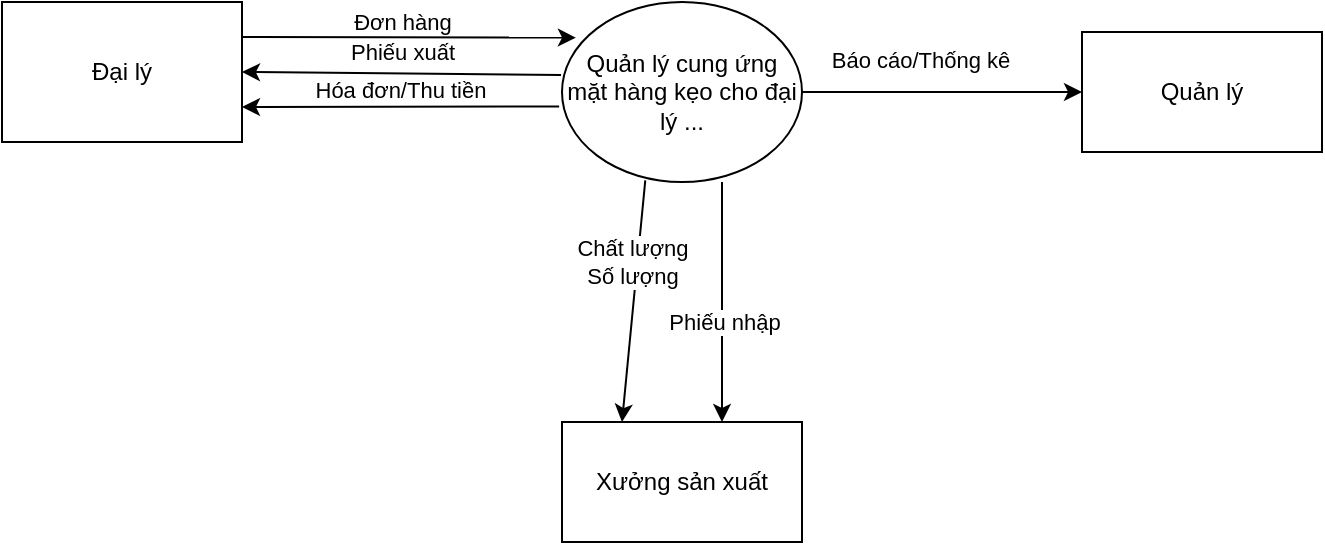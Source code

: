 <mxfile version="22.0.1" type="github">
  <diagram name="Page-1" id="QpkYqCfQvy7W9XSa80YT">
    <mxGraphModel dx="1035" dy="485" grid="1" gridSize="10" guides="1" tooltips="1" connect="1" arrows="1" fold="1" page="1" pageScale="1" pageWidth="850" pageHeight="1100" math="0" shadow="0">
      <root>
        <mxCell id="0" />
        <mxCell id="1" parent="0" />
        <mxCell id="GX1pWTgREPObPJ4Cj5U--50" value="Đại lý" style="rounded=0;whiteSpace=wrap;html=1;" vertex="1" parent="1">
          <mxGeometry x="110" y="130" width="120" height="70" as="geometry" />
        </mxCell>
        <mxCell id="GX1pWTgREPObPJ4Cj5U--51" value="Quản lý cung ứng mặt hàng kẹo cho đại lý ..." style="ellipse;whiteSpace=wrap;html=1;" vertex="1" parent="1">
          <mxGeometry x="390" y="130" width="120" height="90" as="geometry" />
        </mxCell>
        <mxCell id="GX1pWTgREPObPJ4Cj5U--56" value="" style="endArrow=classic;html=1;rounded=0;entryX=1;entryY=0.5;entryDx=0;entryDy=0;exitX=-0.004;exitY=0.406;exitDx=0;exitDy=0;exitPerimeter=0;" edge="1" parent="1" source="GX1pWTgREPObPJ4Cj5U--51" target="GX1pWTgREPObPJ4Cj5U--50">
          <mxGeometry width="50" height="50" relative="1" as="geometry">
            <mxPoint x="250" y="260" as="sourcePoint" />
            <mxPoint x="270" y="180" as="targetPoint" />
          </mxGeometry>
        </mxCell>
        <mxCell id="GX1pWTgREPObPJ4Cj5U--57" value="Phiếu xuất" style="edgeLabel;html=1;align=center;verticalAlign=middle;resizable=0;points=[];" vertex="1" connectable="0" parent="GX1pWTgREPObPJ4Cj5U--56">
          <mxGeometry x="0.205" y="-1" relative="1" as="geometry">
            <mxPoint x="16" y="-10" as="offset" />
          </mxGeometry>
        </mxCell>
        <mxCell id="GX1pWTgREPObPJ4Cj5U--58" value="" style="endArrow=classic;html=1;rounded=0;exitX=-0.012;exitY=0.58;exitDx=0;exitDy=0;exitPerimeter=0;entryX=1;entryY=0.75;entryDx=0;entryDy=0;" edge="1" parent="1" source="GX1pWTgREPObPJ4Cj5U--51" target="GX1pWTgREPObPJ4Cj5U--50">
          <mxGeometry width="50" height="50" relative="1" as="geometry">
            <mxPoint x="250" y="300" as="sourcePoint" />
            <mxPoint x="230" y="176" as="targetPoint" />
          </mxGeometry>
        </mxCell>
        <mxCell id="GX1pWTgREPObPJ4Cj5U--60" value="Hóa đơn/Thu tiền" style="edgeLabel;html=1;align=center;verticalAlign=middle;resizable=0;points=[];" vertex="1" connectable="0" parent="GX1pWTgREPObPJ4Cj5U--58">
          <mxGeometry x="0.202" y="-3" relative="1" as="geometry">
            <mxPoint x="16" y="-6" as="offset" />
          </mxGeometry>
        </mxCell>
        <mxCell id="GX1pWTgREPObPJ4Cj5U--64" value="Quản lý" style="rounded=0;whiteSpace=wrap;html=1;" vertex="1" parent="1">
          <mxGeometry x="650" y="145" width="120" height="60" as="geometry" />
        </mxCell>
        <mxCell id="GX1pWTgREPObPJ4Cj5U--65" value="" style="endArrow=classic;html=1;rounded=0;exitX=1;exitY=0.5;exitDx=0;exitDy=0;entryX=0;entryY=0.5;entryDx=0;entryDy=0;" edge="1" parent="1" source="GX1pWTgREPObPJ4Cj5U--51" target="GX1pWTgREPObPJ4Cj5U--64">
          <mxGeometry width="50" height="50" relative="1" as="geometry">
            <mxPoint x="560" y="210" as="sourcePoint" />
            <mxPoint x="610" y="160" as="targetPoint" />
          </mxGeometry>
        </mxCell>
        <mxCell id="GX1pWTgREPObPJ4Cj5U--66" value="Báo cáo/Thống kê" style="edgeLabel;html=1;align=center;verticalAlign=middle;resizable=0;points=[];" vertex="1" connectable="0" parent="GX1pWTgREPObPJ4Cj5U--65">
          <mxGeometry x="-0.342" y="5" relative="1" as="geometry">
            <mxPoint x="13" y="-11" as="offset" />
          </mxGeometry>
        </mxCell>
        <mxCell id="GX1pWTgREPObPJ4Cj5U--68" value="" style="endArrow=classic;html=1;rounded=0;exitX=1;exitY=0.25;exitDx=0;exitDy=0;entryX=0.058;entryY=0.198;entryDx=0;entryDy=0;entryPerimeter=0;" edge="1" parent="1" source="GX1pWTgREPObPJ4Cj5U--50" target="GX1pWTgREPObPJ4Cj5U--51">
          <mxGeometry width="50" height="50" relative="1" as="geometry">
            <mxPoint x="310" y="130" as="sourcePoint" />
            <mxPoint x="360" y="80" as="targetPoint" />
          </mxGeometry>
        </mxCell>
        <mxCell id="GX1pWTgREPObPJ4Cj5U--69" value="Đơn hàng" style="edgeLabel;html=1;align=center;verticalAlign=middle;resizable=0;points=[];" vertex="1" connectable="0" parent="GX1pWTgREPObPJ4Cj5U--68">
          <mxGeometry x="-0.1" y="4" relative="1" as="geometry">
            <mxPoint x="5" y="-4" as="offset" />
          </mxGeometry>
        </mxCell>
        <mxCell id="GX1pWTgREPObPJ4Cj5U--70" value="Xưởng sản xuất" style="rounded=0;whiteSpace=wrap;html=1;" vertex="1" parent="1">
          <mxGeometry x="390" y="340" width="120" height="60" as="geometry" />
        </mxCell>
        <mxCell id="GX1pWTgREPObPJ4Cj5U--71" value="" style="endArrow=classic;html=1;rounded=0;entryX=0.5;entryY=0;entryDx=0;entryDy=0;" edge="1" parent="1">
          <mxGeometry width="50" height="50" relative="1" as="geometry">
            <mxPoint x="470" y="220" as="sourcePoint" />
            <mxPoint x="470" y="340" as="targetPoint" />
          </mxGeometry>
        </mxCell>
        <mxCell id="GX1pWTgREPObPJ4Cj5U--72" value="Phiếu nhập" style="edgeLabel;html=1;align=center;verticalAlign=middle;resizable=0;points=[];" vertex="1" connectable="0" parent="GX1pWTgREPObPJ4Cj5U--71">
          <mxGeometry x="-0.058" y="1" relative="1" as="geometry">
            <mxPoint y="13" as="offset" />
          </mxGeometry>
        </mxCell>
        <mxCell id="GX1pWTgREPObPJ4Cj5U--75" value="" style="endArrow=classic;html=1;rounded=0;exitX=0.347;exitY=0.991;exitDx=0;exitDy=0;exitPerimeter=0;" edge="1" parent="1" source="GX1pWTgREPObPJ4Cj5U--51">
          <mxGeometry width="50" height="50" relative="1" as="geometry">
            <mxPoint x="360" y="280" as="sourcePoint" />
            <mxPoint x="420" y="340" as="targetPoint" />
          </mxGeometry>
        </mxCell>
        <mxCell id="GX1pWTgREPObPJ4Cj5U--76" value="Chất lượng&lt;br&gt;Số lượng" style="edgeLabel;html=1;align=center;verticalAlign=middle;resizable=0;points=[];" vertex="1" connectable="0" parent="GX1pWTgREPObPJ4Cj5U--75">
          <mxGeometry x="0.323" y="-1" relative="1" as="geometry">
            <mxPoint x="2" y="-39" as="offset" />
          </mxGeometry>
        </mxCell>
      </root>
    </mxGraphModel>
  </diagram>
</mxfile>
